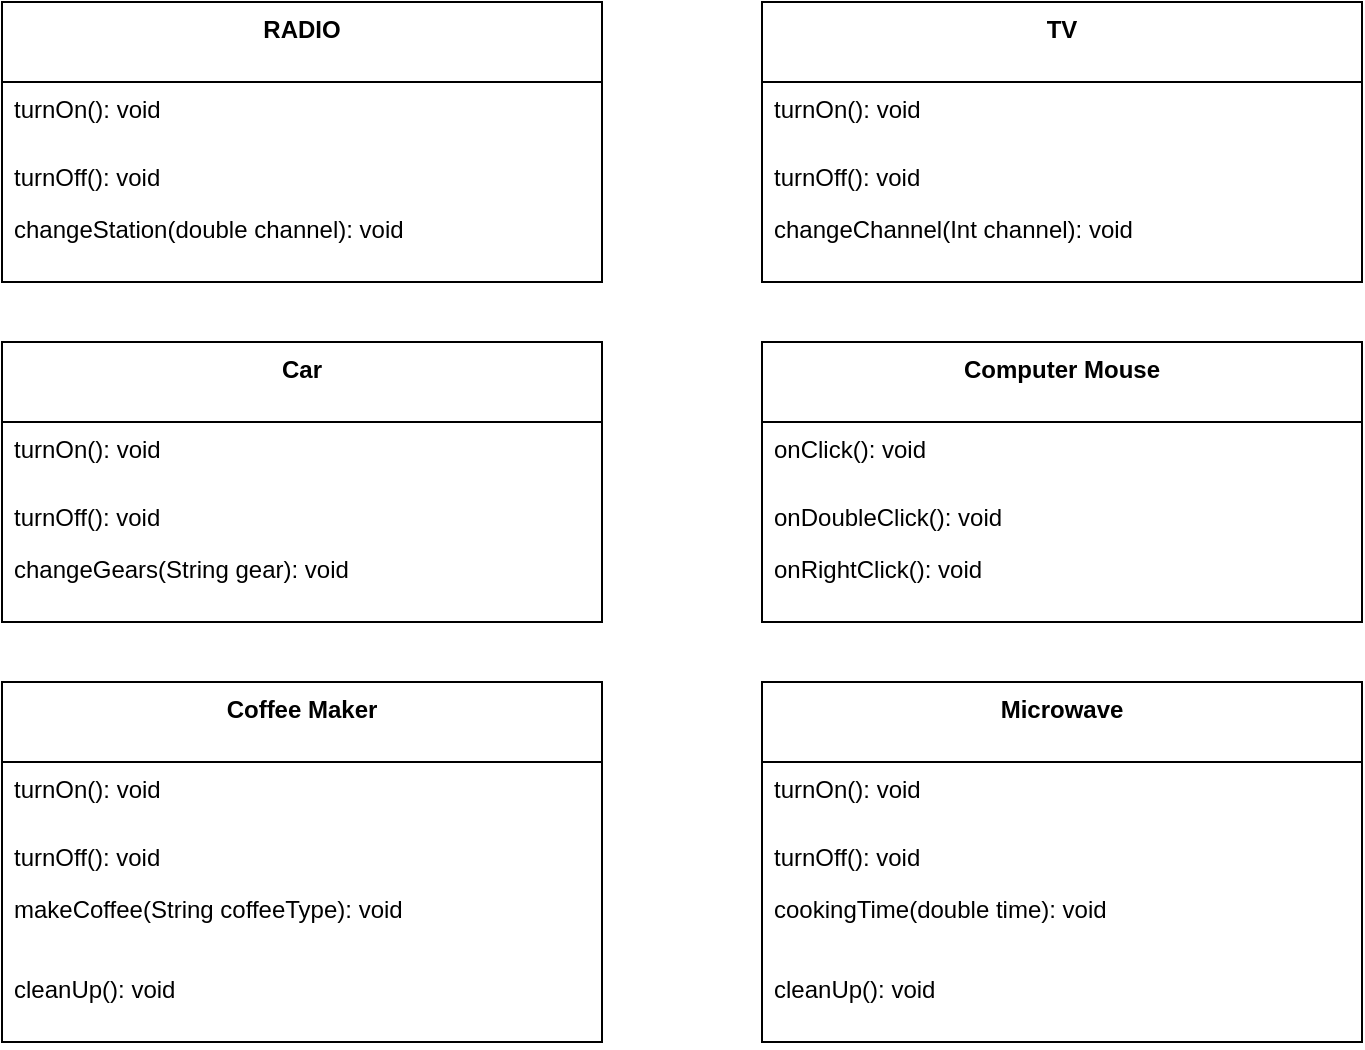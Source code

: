 <mxfile version="11.0.7" type="device"><diagram id="WvCYrmxF6jU_7XIFr8YY" name="Page-1"><mxGraphModel dx="946" dy="530" grid="1" gridSize="10" guides="1" tooltips="1" connect="1" arrows="1" fold="1" page="1" pageScale="1" pageWidth="850" pageHeight="1100" math="0" shadow="0"><root><mxCell id="0"/><mxCell id="1" parent="0"/><object label="RADIO" initialStation="double" model="String" serialNumber="String" price="double" id="WQyDmhsJP_ydc09cicn8-1"><mxCell style="swimlane;fontStyle=1;align=center;verticalAlign=top;childLayout=stackLayout;horizontal=1;startSize=40;horizontalStack=0;resizeParent=1;resizeParentMax=0;resizeLast=0;collapsible=1;marginBottom=0;" parent="1" vertex="1"><mxGeometry x="20" y="20" width="300" height="140" as="geometry"/></mxCell></object><object label="turnOn(): void" initialStation="double" id="WQyDmhsJP_ydc09cicn8-4"><mxCell style="text;strokeColor=none;fillColor=none;align=left;verticalAlign=top;spacingLeft=4;spacingRight=4;overflow=hidden;rotatable=0;points=[[0,0.5],[1,0.5]];portConstraint=eastwest;" parent="WQyDmhsJP_ydc09cicn8-1" vertex="1"><mxGeometry y="40" width="300" height="34" as="geometry"/></mxCell></object><mxCell id="WQyDmhsJP_ydc09cicn8-6" value="turnOff(): void" style="text;strokeColor=none;fillColor=none;align=left;verticalAlign=top;spacingLeft=4;spacingRight=4;overflow=hidden;rotatable=0;points=[[0,0.5],[1,0.5]];portConstraint=eastwest;" parent="WQyDmhsJP_ydc09cicn8-1" vertex="1"><mxGeometry y="74" width="300" height="26" as="geometry"/></mxCell><mxCell id="WQyDmhsJP_ydc09cicn8-7" value="changeStation(double channel): void" style="text;strokeColor=none;fillColor=none;align=left;verticalAlign=top;spacingLeft=4;spacingRight=4;overflow=hidden;rotatable=0;points=[[0,0.5],[1,0.5]];portConstraint=eastwest;" parent="WQyDmhsJP_ydc09cicn8-1" vertex="1"><mxGeometry y="100" width="300" height="40" as="geometry"/></mxCell><object label="TV" initialStation="double" model="int" make="String" size="float" price="double" id="WQyDmhsJP_ydc09cicn8-16"><mxCell style="swimlane;fontStyle=1;align=center;verticalAlign=top;childLayout=stackLayout;horizontal=1;startSize=40;horizontalStack=0;resizeParent=1;resizeParentMax=0;resizeLast=0;collapsible=1;marginBottom=0;" parent="1" vertex="1"><mxGeometry x="400" y="20" width="300" height="140" as="geometry"/></mxCell></object><object label="turnOn(): void" initialStation="double" id="WQyDmhsJP_ydc09cicn8-17"><mxCell style="text;strokeColor=none;fillColor=none;align=left;verticalAlign=top;spacingLeft=4;spacingRight=4;overflow=hidden;rotatable=0;points=[[0,0.5],[1,0.5]];portConstraint=eastwest;" parent="WQyDmhsJP_ydc09cicn8-16" vertex="1"><mxGeometry y="40" width="300" height="34" as="geometry"/></mxCell></object><mxCell id="WQyDmhsJP_ydc09cicn8-18" value="turnOff(): void" style="text;strokeColor=none;fillColor=none;align=left;verticalAlign=top;spacingLeft=4;spacingRight=4;overflow=hidden;rotatable=0;points=[[0,0.5],[1,0.5]];portConstraint=eastwest;" parent="WQyDmhsJP_ydc09cicn8-16" vertex="1"><mxGeometry y="74" width="300" height="26" as="geometry"/></mxCell><mxCell id="WQyDmhsJP_ydc09cicn8-19" value="changeChannel(Int channel): void" style="text;strokeColor=none;fillColor=none;align=left;verticalAlign=top;spacingLeft=4;spacingRight=4;overflow=hidden;rotatable=0;points=[[0,0.5],[1,0.5]];portConstraint=eastwest;" parent="WQyDmhsJP_ydc09cicn8-16" vertex="1"><mxGeometry y="100" width="300" height="40" as="geometry"/></mxCell><object label="Car" initialStation="double" model="int" make="String" year="Int" price="double" id="WQyDmhsJP_ydc09cicn8-21"><mxCell style="swimlane;fontStyle=1;align=center;verticalAlign=top;childLayout=stackLayout;horizontal=1;startSize=40;horizontalStack=0;resizeParent=1;resizeParentMax=0;resizeLast=0;collapsible=1;marginBottom=0;" parent="1" vertex="1"><mxGeometry x="20" y="190" width="300" height="140" as="geometry"/></mxCell></object><object label="turnOn(): void" initialStation="double" id="WQyDmhsJP_ydc09cicn8-22"><mxCell style="text;strokeColor=none;fillColor=none;align=left;verticalAlign=top;spacingLeft=4;spacingRight=4;overflow=hidden;rotatable=0;points=[[0,0.5],[1,0.5]];portConstraint=eastwest;" parent="WQyDmhsJP_ydc09cicn8-21" vertex="1"><mxGeometry y="40" width="300" height="34" as="geometry"/></mxCell></object><mxCell id="WQyDmhsJP_ydc09cicn8-23" value="turnOff(): void" style="text;strokeColor=none;fillColor=none;align=left;verticalAlign=top;spacingLeft=4;spacingRight=4;overflow=hidden;rotatable=0;points=[[0,0.5],[1,0.5]];portConstraint=eastwest;" parent="WQyDmhsJP_ydc09cicn8-21" vertex="1"><mxGeometry y="74" width="300" height="26" as="geometry"/></mxCell><mxCell id="WQyDmhsJP_ydc09cicn8-24" value="changeGears(String gear): void" style="text;strokeColor=none;fillColor=none;align=left;verticalAlign=top;spacingLeft=4;spacingRight=4;overflow=hidden;rotatable=0;points=[[0,0.5],[1,0.5]];portConstraint=eastwest;" parent="WQyDmhsJP_ydc09cicn8-21" vertex="1"><mxGeometry y="100" width="300" height="40" as="geometry"/></mxCell><object label="Computer Mouse" initialStation="double" model="int" make="String" price="double" id="WQyDmhsJP_ydc09cicn8-26"><mxCell style="swimlane;fontStyle=1;align=center;verticalAlign=top;childLayout=stackLayout;horizontal=1;startSize=40;horizontalStack=0;resizeParent=1;resizeParentMax=0;resizeLast=0;collapsible=1;marginBottom=0;" parent="1" vertex="1"><mxGeometry x="400" y="190" width="300" height="140" as="geometry"/></mxCell></object><object label="onClick(): void" initialStation="double" id="WQyDmhsJP_ydc09cicn8-27"><mxCell style="text;strokeColor=none;fillColor=none;align=left;verticalAlign=top;spacingLeft=4;spacingRight=4;overflow=hidden;rotatable=0;points=[[0,0.5],[1,0.5]];portConstraint=eastwest;" parent="WQyDmhsJP_ydc09cicn8-26" vertex="1"><mxGeometry y="40" width="300" height="34" as="geometry"/></mxCell></object><mxCell id="WQyDmhsJP_ydc09cicn8-28" value="onDoubleClick(): void" style="text;strokeColor=none;fillColor=none;align=left;verticalAlign=top;spacingLeft=4;spacingRight=4;overflow=hidden;rotatable=0;points=[[0,0.5],[1,0.5]];portConstraint=eastwest;" parent="WQyDmhsJP_ydc09cicn8-26" vertex="1"><mxGeometry y="74" width="300" height="26" as="geometry"/></mxCell><mxCell id="WQyDmhsJP_ydc09cicn8-29" value="onRightClick(): void" style="text;strokeColor=none;fillColor=none;align=left;verticalAlign=top;spacingLeft=4;spacingRight=4;overflow=hidden;rotatable=0;points=[[0,0.5],[1,0.5]];portConstraint=eastwest;" parent="WQyDmhsJP_ydc09cicn8-26" vertex="1"><mxGeometry y="100" width="300" height="40" as="geometry"/></mxCell><object label="Coffee Maker" initialStation="double" model="int" make="String" price="float" id="WQyDmhsJP_ydc09cicn8-32"><mxCell style="swimlane;fontStyle=1;align=center;verticalAlign=top;childLayout=stackLayout;horizontal=1;startSize=40;horizontalStack=0;resizeParent=1;resizeParentMax=0;resizeLast=0;collapsible=1;marginBottom=0;" parent="1" vertex="1"><mxGeometry x="20" y="360" width="300" height="180" as="geometry"/></mxCell></object><object label="turnOn(): void" initialStation="double" id="WQyDmhsJP_ydc09cicn8-33"><mxCell style="text;strokeColor=none;fillColor=none;align=left;verticalAlign=top;spacingLeft=4;spacingRight=4;overflow=hidden;rotatable=0;points=[[0,0.5],[1,0.5]];portConstraint=eastwest;" parent="WQyDmhsJP_ydc09cicn8-32" vertex="1"><mxGeometry y="40" width="300" height="34" as="geometry"/></mxCell></object><mxCell id="WQyDmhsJP_ydc09cicn8-34" value="turnOff(): void" style="text;strokeColor=none;fillColor=none;align=left;verticalAlign=top;spacingLeft=4;spacingRight=4;overflow=hidden;rotatable=0;points=[[0,0.5],[1,0.5]];portConstraint=eastwest;" parent="WQyDmhsJP_ydc09cicn8-32" vertex="1"><mxGeometry y="74" width="300" height="26" as="geometry"/></mxCell><mxCell id="WQyDmhsJP_ydc09cicn8-35" value="makeCoffee(String coffeeType): void" style="text;strokeColor=none;fillColor=none;align=left;verticalAlign=top;spacingLeft=4;spacingRight=4;overflow=hidden;rotatable=0;points=[[0,0.5],[1,0.5]];portConstraint=eastwest;" parent="WQyDmhsJP_ydc09cicn8-32" vertex="1"><mxGeometry y="100" width="300" height="40" as="geometry"/></mxCell><mxCell id="WQyDmhsJP_ydc09cicn8-37" value="cleanUp(): void" style="text;strokeColor=none;fillColor=none;align=left;verticalAlign=top;spacingLeft=4;spacingRight=4;overflow=hidden;rotatable=0;points=[[0,0.5],[1,0.5]];portConstraint=eastwest;" parent="WQyDmhsJP_ydc09cicn8-32" vertex="1"><mxGeometry y="140" width="300" height="40" as="geometry"/></mxCell><object label="Microwave" initialStation="double" model="int" make="String" price="double" id="WQyDmhsJP_ydc09cicn8-38"><mxCell style="swimlane;fontStyle=1;align=center;verticalAlign=top;childLayout=stackLayout;horizontal=1;startSize=40;horizontalStack=0;resizeParent=1;resizeParentMax=0;resizeLast=0;collapsible=1;marginBottom=0;" parent="1" vertex="1"><mxGeometry x="400" y="360" width="300" height="180" as="geometry"><mxRectangle x="400" y="360" width="90" height="40" as="alternateBounds"/></mxGeometry></mxCell></object><object label="turnOn(): void" initialStation="double" id="WQyDmhsJP_ydc09cicn8-39"><mxCell style="text;strokeColor=none;fillColor=none;align=left;verticalAlign=top;spacingLeft=4;spacingRight=4;overflow=hidden;rotatable=0;points=[[0,0.5],[1,0.5]];portConstraint=eastwest;" parent="WQyDmhsJP_ydc09cicn8-38" vertex="1"><mxGeometry y="40" width="300" height="34" as="geometry"/></mxCell></object><mxCell id="WQyDmhsJP_ydc09cicn8-40" value="turnOff(): void" style="text;strokeColor=none;fillColor=none;align=left;verticalAlign=top;spacingLeft=4;spacingRight=4;overflow=hidden;rotatable=0;points=[[0,0.5],[1,0.5]];portConstraint=eastwest;" parent="WQyDmhsJP_ydc09cicn8-38" vertex="1"><mxGeometry y="74" width="300" height="26" as="geometry"/></mxCell><mxCell id="WQyDmhsJP_ydc09cicn8-41" value="cookingTime(double time): void" style="text;strokeColor=none;fillColor=none;align=left;verticalAlign=top;spacingLeft=4;spacingRight=4;overflow=hidden;rotatable=0;points=[[0,0.5],[1,0.5]];portConstraint=eastwest;" parent="WQyDmhsJP_ydc09cicn8-38" vertex="1"><mxGeometry y="100" width="300" height="40" as="geometry"/></mxCell><mxCell id="WQyDmhsJP_ydc09cicn8-42" value="cleanUp(): void" style="text;strokeColor=none;fillColor=none;align=left;verticalAlign=top;spacingLeft=4;spacingRight=4;overflow=hidden;rotatable=0;points=[[0,0.5],[1,0.5]];portConstraint=eastwest;" parent="WQyDmhsJP_ydc09cicn8-38" vertex="1"><mxGeometry y="140" width="300" height="40" as="geometry"/></mxCell></root></mxGraphModel></diagram></mxfile>